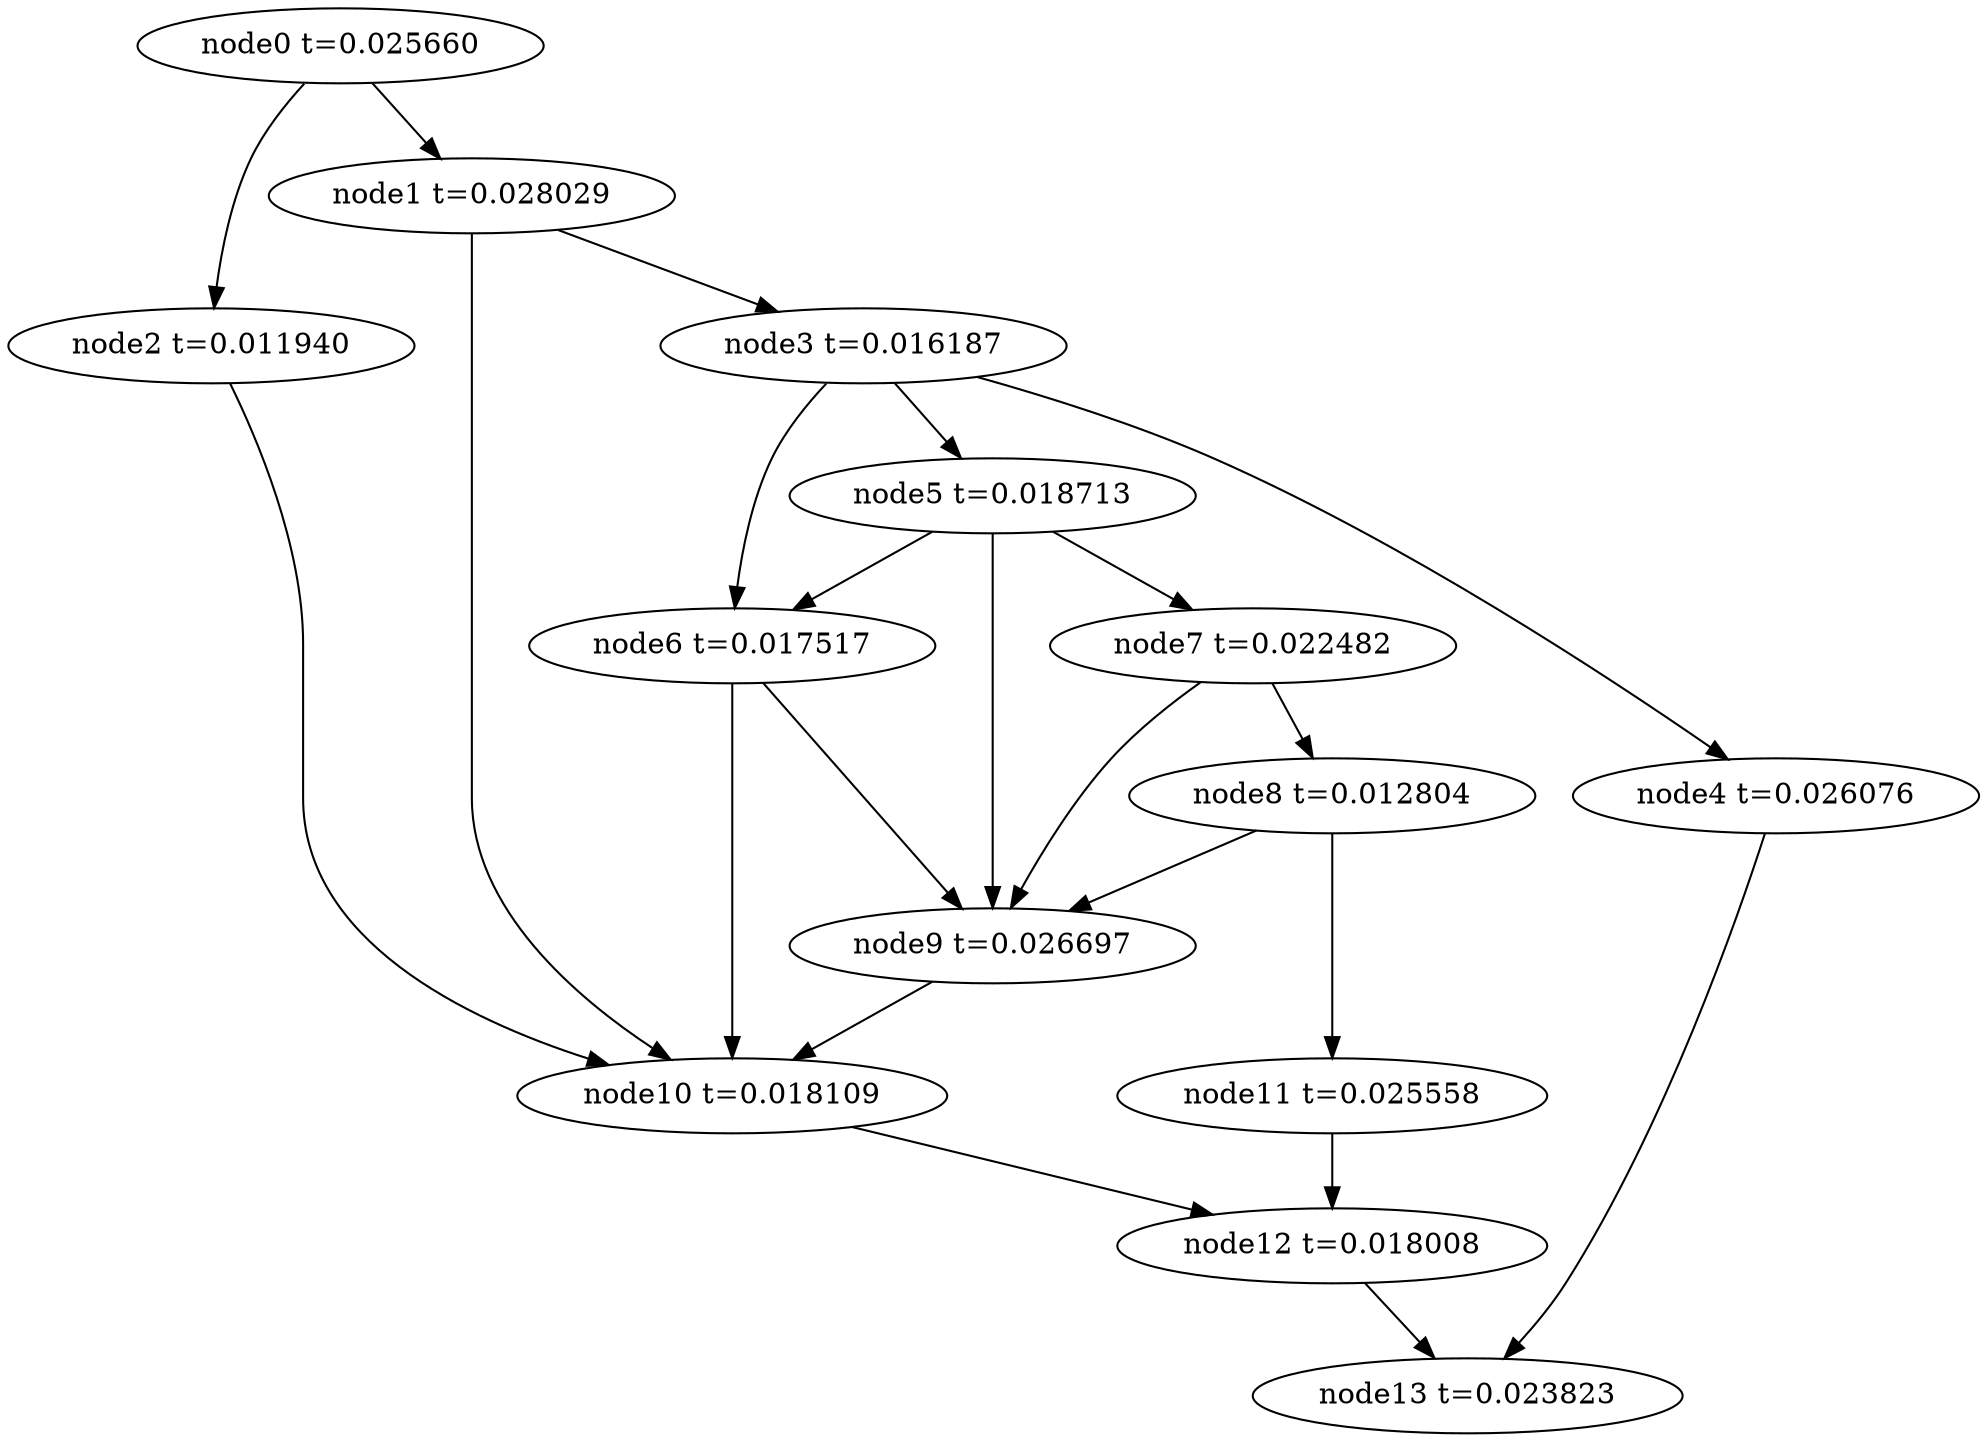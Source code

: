 digraph g{
	node13[label="node13 t=0.023823"]
	node12 -> node13
	node12[label="node12 t=0.018008"];
	node11 -> node12
	node11[label="node11 t=0.025558"];
	node10 -> node12
	node10[label="node10 t=0.018109"];
	node9 -> node10
	node9[label="node9 t=0.026697"];
	node8 -> node11
	node8 -> node9
	node8[label="node8 t=0.012804"];
	node7 -> node9
	node7 -> node8
	node7[label="node7 t=0.022482"];
	node6 -> node10
	node6 -> node9
	node6[label="node6 t=0.017517"];
	node5 -> node9
	node5 -> node7
	node5 -> node6
	node5[label="node5 t=0.018713"];
	node4 -> node13
	node4[label="node4 t=0.026076"];
	node3 -> node6
	node3 -> node5
	node3 -> node4
	node3[label="node3 t=0.016187"];
	node2 -> node10
	node2[label="node2 t=0.011940"];
	node1 -> node10
	node1 -> node3
	node1[label="node1 t=0.028029"];
	node0 -> node2
	node0 -> node1
	node0[label="node0 t=0.025660"];
}
